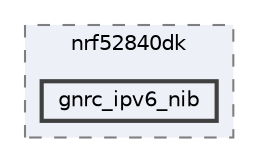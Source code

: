 digraph "/home/mj/Desktop/IoT-Chat-Digitalization/TextYourIoTDevice/bin/nrf52840dk/gnrc_ipv6_nib"
{
 // LATEX_PDF_SIZE
  bgcolor="transparent";
  edge [fontname=Helvetica,fontsize=10,labelfontname=Helvetica,labelfontsize=10];
  node [fontname=Helvetica,fontsize=10,shape=box,height=0.2,width=0.4];
  compound=true
  subgraph clusterdir_0c725116918d2e080617d882693859a8 {
    graph [ bgcolor="#edf0f7", pencolor="grey50", label="nrf52840dk", fontname=Helvetica,fontsize=10 style="filled,dashed", URL="dir_0c725116918d2e080617d882693859a8.html",tooltip=""]
  dir_649068f1e4688eda869ebfb2ad9e47fd [label="gnrc_ipv6_nib", fillcolor="#edf0f7", color="grey25", style="filled,bold", URL="dir_649068f1e4688eda869ebfb2ad9e47fd.html",tooltip=""];
  }
}
